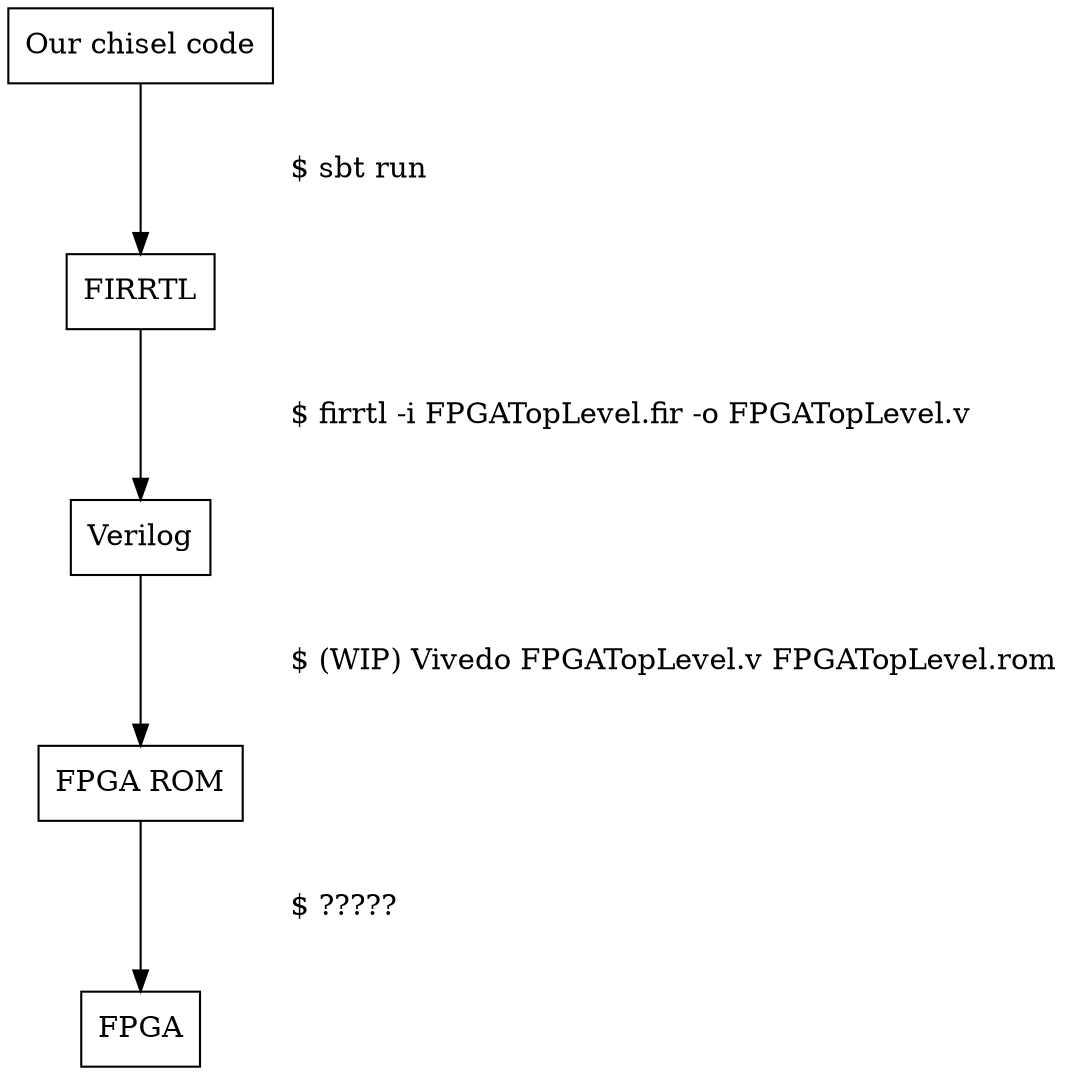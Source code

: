 digraph G {
	bgcolor=none;

	node [shape=box, style=filled, fillcolor=white]

	chisel  [label="Our chisel code"]
	FPGAROM [label="FPGA ROM"]

	chisel -> FIRRTL  [label="
		$ sbt run
	"]
	FIRRTL -> Verilog [label="
		$ firrtl -i FPGATopLevel.fir -o FPGATopLevel.v
	"]
	Verilog-> FPGAROM [label="
		$ (WIP) Vivedo FPGATopLevel.v FPGATopLevel.rom
	"]
	FPGAROM-> FPGA    [label="
		$ ?????
	"]
}
